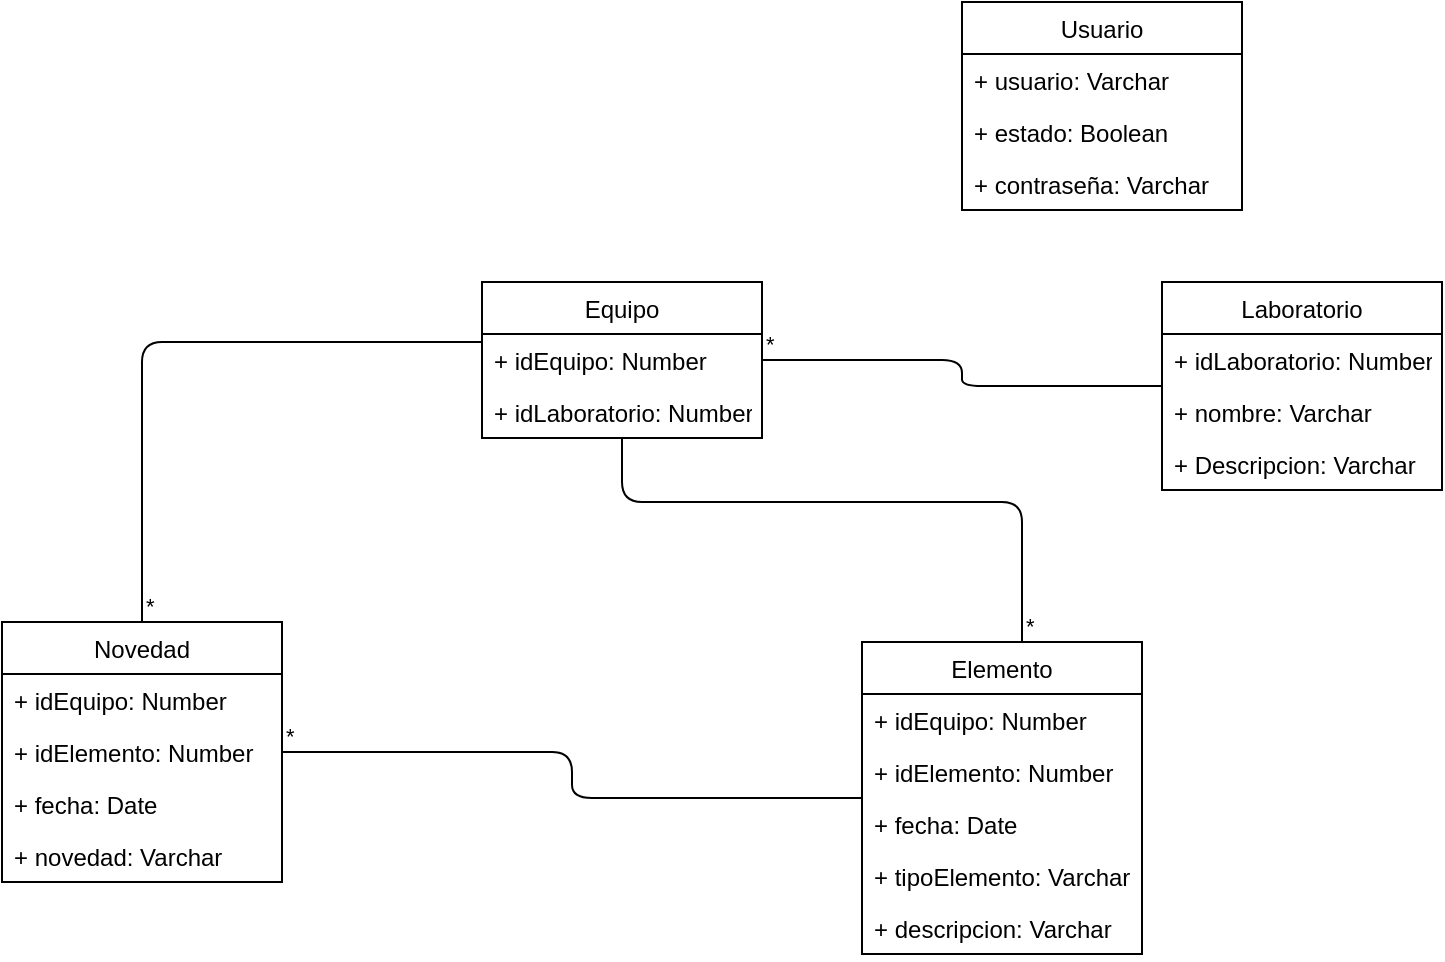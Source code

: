<mxfile version="13.8.8" type="device"><diagram id="KMly-celX42obEShzl5d" name="Page-1"><mxGraphModel dx="868" dy="450" grid="1" gridSize="10" guides="1" tooltips="1" connect="1" arrows="1" fold="1" page="1" pageScale="1" pageWidth="827" pageHeight="1169" math="0" shadow="0"><root><mxCell id="0"/><mxCell id="1" parent="0"/><mxCell id="NYDJpU6MQPDW_44JIp7o-1" value="Usuario" style="swimlane;fontStyle=0;childLayout=stackLayout;horizontal=1;startSize=26;fillColor=none;horizontalStack=0;resizeParent=1;resizeParentMax=0;resizeLast=0;collapsible=1;marginBottom=0;" vertex="1" parent="1"><mxGeometry x="530" y="260" width="140" height="104" as="geometry"/></mxCell><mxCell id="NYDJpU6MQPDW_44JIp7o-2" value="+ usuario: Varchar" style="text;strokeColor=none;fillColor=none;align=left;verticalAlign=top;spacingLeft=4;spacingRight=4;overflow=hidden;rotatable=0;points=[[0,0.5],[1,0.5]];portConstraint=eastwest;" vertex="1" parent="NYDJpU6MQPDW_44JIp7o-1"><mxGeometry y="26" width="140" height="26" as="geometry"/></mxCell><mxCell id="NYDJpU6MQPDW_44JIp7o-3" value="+ estado: Boolean" style="text;strokeColor=none;fillColor=none;align=left;verticalAlign=top;spacingLeft=4;spacingRight=4;overflow=hidden;rotatable=0;points=[[0,0.5],[1,0.5]];portConstraint=eastwest;" vertex="1" parent="NYDJpU6MQPDW_44JIp7o-1"><mxGeometry y="52" width="140" height="26" as="geometry"/></mxCell><mxCell id="NYDJpU6MQPDW_44JIp7o-4" value="+ contraseña: Varchar" style="text;strokeColor=none;fillColor=none;align=left;verticalAlign=top;spacingLeft=4;spacingRight=4;overflow=hidden;rotatable=0;points=[[0,0.5],[1,0.5]];portConstraint=eastwest;" vertex="1" parent="NYDJpU6MQPDW_44JIp7o-1"><mxGeometry y="78" width="140" height="26" as="geometry"/></mxCell><mxCell id="NYDJpU6MQPDW_44JIp7o-5" value="Equipo" style="swimlane;fontStyle=0;childLayout=stackLayout;horizontal=1;startSize=26;fillColor=none;horizontalStack=0;resizeParent=1;resizeParentMax=0;resizeLast=0;collapsible=1;marginBottom=0;" vertex="1" parent="1"><mxGeometry x="290" y="400" width="140" height="78" as="geometry"/></mxCell><mxCell id="NYDJpU6MQPDW_44JIp7o-6" value="+ idEquipo: Number" style="text;strokeColor=none;fillColor=none;align=left;verticalAlign=top;spacingLeft=4;spacingRight=4;overflow=hidden;rotatable=0;points=[[0,0.5],[1,0.5]];portConstraint=eastwest;" vertex="1" parent="NYDJpU6MQPDW_44JIp7o-5"><mxGeometry y="26" width="140" height="26" as="geometry"/></mxCell><mxCell id="NYDJpU6MQPDW_44JIp7o-7" value="+ idLaboratorio: Number&#10;&#10;" style="text;strokeColor=none;fillColor=none;align=left;verticalAlign=top;spacingLeft=4;spacingRight=4;overflow=hidden;rotatable=0;points=[[0,0.5],[1,0.5]];portConstraint=eastwest;" vertex="1" parent="NYDJpU6MQPDW_44JIp7o-5"><mxGeometry y="52" width="140" height="26" as="geometry"/></mxCell><mxCell id="NYDJpU6MQPDW_44JIp7o-9" value="Novedad" style="swimlane;fontStyle=0;childLayout=stackLayout;horizontal=1;startSize=26;fillColor=none;horizontalStack=0;resizeParent=1;resizeParentMax=0;resizeLast=0;collapsible=1;marginBottom=0;" vertex="1" parent="1"><mxGeometry x="50" y="570" width="140" height="130" as="geometry"/></mxCell><mxCell id="NYDJpU6MQPDW_44JIp7o-10" value="+ idEquipo: Number" style="text;strokeColor=none;fillColor=none;align=left;verticalAlign=top;spacingLeft=4;spacingRight=4;overflow=hidden;rotatable=0;points=[[0,0.5],[1,0.5]];portConstraint=eastwest;" vertex="1" parent="NYDJpU6MQPDW_44JIp7o-9"><mxGeometry y="26" width="140" height="26" as="geometry"/></mxCell><mxCell id="NYDJpU6MQPDW_44JIp7o-11" value="+ idElemento: Number" style="text;strokeColor=none;fillColor=none;align=left;verticalAlign=top;spacingLeft=4;spacingRight=4;overflow=hidden;rotatable=0;points=[[0,0.5],[1,0.5]];portConstraint=eastwest;" vertex="1" parent="NYDJpU6MQPDW_44JIp7o-9"><mxGeometry y="52" width="140" height="26" as="geometry"/></mxCell><mxCell id="NYDJpU6MQPDW_44JIp7o-13" value="+ fecha: Date&#10;" style="text;strokeColor=none;fillColor=none;align=left;verticalAlign=top;spacingLeft=4;spacingRight=4;overflow=hidden;rotatable=0;points=[[0,0.5],[1,0.5]];portConstraint=eastwest;" vertex="1" parent="NYDJpU6MQPDW_44JIp7o-9"><mxGeometry y="78" width="140" height="26" as="geometry"/></mxCell><mxCell id="NYDJpU6MQPDW_44JIp7o-12" value="+ novedad: Varchar&#10;" style="text;strokeColor=none;fillColor=none;align=left;verticalAlign=top;spacingLeft=4;spacingRight=4;overflow=hidden;rotatable=0;points=[[0,0.5],[1,0.5]];portConstraint=eastwest;" vertex="1" parent="NYDJpU6MQPDW_44JIp7o-9"><mxGeometry y="104" width="140" height="26" as="geometry"/></mxCell><mxCell id="NYDJpU6MQPDW_44JIp7o-15" value="Laboratorio" style="swimlane;fontStyle=0;childLayout=stackLayout;horizontal=1;startSize=26;fillColor=none;horizontalStack=0;resizeParent=1;resizeParentMax=0;resizeLast=0;collapsible=1;marginBottom=0;" vertex="1" parent="1"><mxGeometry x="630" y="400" width="140" height="104" as="geometry"/></mxCell><mxCell id="NYDJpU6MQPDW_44JIp7o-16" value="+ idLaboratorio: Number" style="text;strokeColor=none;fillColor=none;align=left;verticalAlign=top;spacingLeft=4;spacingRight=4;overflow=hidden;rotatable=0;points=[[0,0.5],[1,0.5]];portConstraint=eastwest;" vertex="1" parent="NYDJpU6MQPDW_44JIp7o-15"><mxGeometry y="26" width="140" height="26" as="geometry"/></mxCell><mxCell id="NYDJpU6MQPDW_44JIp7o-17" value="+ nombre: Varchar" style="text;strokeColor=none;fillColor=none;align=left;verticalAlign=top;spacingLeft=4;spacingRight=4;overflow=hidden;rotatable=0;points=[[0,0.5],[1,0.5]];portConstraint=eastwest;" vertex="1" parent="NYDJpU6MQPDW_44JIp7o-15"><mxGeometry y="52" width="140" height="26" as="geometry"/></mxCell><mxCell id="NYDJpU6MQPDW_44JIp7o-18" value="+ Descripcion: Varchar&#10;" style="text;strokeColor=none;fillColor=none;align=left;verticalAlign=top;spacingLeft=4;spacingRight=4;overflow=hidden;rotatable=0;points=[[0,0.5],[1,0.5]];portConstraint=eastwest;" vertex="1" parent="NYDJpU6MQPDW_44JIp7o-15"><mxGeometry y="78" width="140" height="26" as="geometry"/></mxCell><mxCell id="NYDJpU6MQPDW_44JIp7o-20" value="" style="endArrow=none;html=1;edgeStyle=orthogonalEdgeStyle;" edge="1" parent="1" source="NYDJpU6MQPDW_44JIp7o-5" target="NYDJpU6MQPDW_44JIp7o-15"><mxGeometry relative="1" as="geometry"><mxPoint x="510" y="530" as="sourcePoint"/><mxPoint x="670" y="530" as="targetPoint"/></mxGeometry></mxCell><mxCell id="NYDJpU6MQPDW_44JIp7o-21" value="*" style="edgeLabel;resizable=0;html=1;align=left;verticalAlign=bottom;" connectable="0" vertex="1" parent="NYDJpU6MQPDW_44JIp7o-20"><mxGeometry x="-1" relative="1" as="geometry"/></mxCell><mxCell id="NYDJpU6MQPDW_44JIp7o-23" value="" style="endArrow=none;html=1;edgeStyle=orthogonalEdgeStyle;" edge="1" parent="1" source="NYDJpU6MQPDW_44JIp7o-9" target="NYDJpU6MQPDW_44JIp7o-5"><mxGeometry relative="1" as="geometry"><mxPoint x="440" y="455.994" as="sourcePoint"/><mxPoint x="639.02" y="455.994" as="targetPoint"/><Array as="points"><mxPoint x="120" y="430"/></Array></mxGeometry></mxCell><mxCell id="NYDJpU6MQPDW_44JIp7o-24" value="*" style="edgeLabel;resizable=0;html=1;align=left;verticalAlign=bottom;" connectable="0" vertex="1" parent="NYDJpU6MQPDW_44JIp7o-23"><mxGeometry x="-1" relative="1" as="geometry"/></mxCell><mxCell id="NYDJpU6MQPDW_44JIp7o-25" value="Elemento" style="swimlane;fontStyle=0;childLayout=stackLayout;horizontal=1;startSize=26;fillColor=none;horizontalStack=0;resizeParent=1;resizeParentMax=0;resizeLast=0;collapsible=1;marginBottom=0;" vertex="1" parent="1"><mxGeometry x="480" y="580" width="140" height="156" as="geometry"/></mxCell><mxCell id="NYDJpU6MQPDW_44JIp7o-26" value="+ idEquipo: Number" style="text;strokeColor=none;fillColor=none;align=left;verticalAlign=top;spacingLeft=4;spacingRight=4;overflow=hidden;rotatable=0;points=[[0,0.5],[1,0.5]];portConstraint=eastwest;" vertex="1" parent="NYDJpU6MQPDW_44JIp7o-25"><mxGeometry y="26" width="140" height="26" as="geometry"/></mxCell><mxCell id="NYDJpU6MQPDW_44JIp7o-27" value="+ idElemento: Number" style="text;strokeColor=none;fillColor=none;align=left;verticalAlign=top;spacingLeft=4;spacingRight=4;overflow=hidden;rotatable=0;points=[[0,0.5],[1,0.5]];portConstraint=eastwest;" vertex="1" parent="NYDJpU6MQPDW_44JIp7o-25"><mxGeometry y="52" width="140" height="26" as="geometry"/></mxCell><mxCell id="NYDJpU6MQPDW_44JIp7o-28" value="+ fecha: Date&#10;" style="text;strokeColor=none;fillColor=none;align=left;verticalAlign=top;spacingLeft=4;spacingRight=4;overflow=hidden;rotatable=0;points=[[0,0.5],[1,0.5]];portConstraint=eastwest;" vertex="1" parent="NYDJpU6MQPDW_44JIp7o-25"><mxGeometry y="78" width="140" height="26" as="geometry"/></mxCell><mxCell id="NYDJpU6MQPDW_44JIp7o-30" value="+ tipoElemento: Varchar&#10;" style="text;strokeColor=none;fillColor=none;align=left;verticalAlign=top;spacingLeft=4;spacingRight=4;overflow=hidden;rotatable=0;points=[[0,0.5],[1,0.5]];portConstraint=eastwest;" vertex="1" parent="NYDJpU6MQPDW_44JIp7o-25"><mxGeometry y="104" width="140" height="26" as="geometry"/></mxCell><mxCell id="NYDJpU6MQPDW_44JIp7o-29" value="+ descripcion: Varchar&#10;" style="text;strokeColor=none;fillColor=none;align=left;verticalAlign=top;spacingLeft=4;spacingRight=4;overflow=hidden;rotatable=0;points=[[0,0.5],[1,0.5]];portConstraint=eastwest;" vertex="1" parent="NYDJpU6MQPDW_44JIp7o-25"><mxGeometry y="130" width="140" height="26" as="geometry"/></mxCell><mxCell id="NYDJpU6MQPDW_44JIp7o-31" value="" style="endArrow=none;html=1;edgeStyle=orthogonalEdgeStyle;" edge="1" parent="1" source="NYDJpU6MQPDW_44JIp7o-25" target="NYDJpU6MQPDW_44JIp7o-5"><mxGeometry relative="1" as="geometry"><mxPoint x="120.06" y="521.04" as="sourcePoint"/><mxPoint x="360" y="490" as="targetPoint"/><Array as="points"><mxPoint x="560" y="510"/><mxPoint x="360" y="510"/></Array></mxGeometry></mxCell><mxCell id="NYDJpU6MQPDW_44JIp7o-32" value="*" style="edgeLabel;resizable=0;html=1;align=left;verticalAlign=bottom;" connectable="0" vertex="1" parent="NYDJpU6MQPDW_44JIp7o-31"><mxGeometry x="-1" relative="1" as="geometry"/></mxCell><mxCell id="NYDJpU6MQPDW_44JIp7o-33" value="" style="endArrow=none;html=1;edgeStyle=orthogonalEdgeStyle;" edge="1" parent="1" source="NYDJpU6MQPDW_44JIp7o-9" target="NYDJpU6MQPDW_44JIp7o-25"><mxGeometry relative="1" as="geometry"><mxPoint x="350" y="680" as="sourcePoint"/><mxPoint x="369.02" y="487.012" as="targetPoint"/></mxGeometry></mxCell><mxCell id="NYDJpU6MQPDW_44JIp7o-34" value="*" style="edgeLabel;resizable=0;html=1;align=left;verticalAlign=bottom;" connectable="0" vertex="1" parent="NYDJpU6MQPDW_44JIp7o-33"><mxGeometry x="-1" relative="1" as="geometry"/></mxCell></root></mxGraphModel></diagram></mxfile>